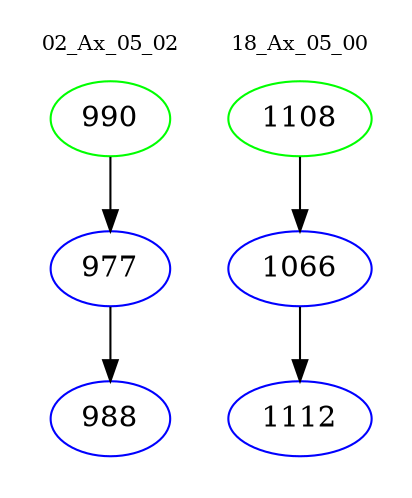 digraph{
subgraph cluster_0 {
color = white
label = "02_Ax_05_02";
fontsize=10;
T0_990 [label="990", color="green"]
T0_990 -> T0_977 [color="black"]
T0_977 [label="977", color="blue"]
T0_977 -> T0_988 [color="black"]
T0_988 [label="988", color="blue"]
}
subgraph cluster_1 {
color = white
label = "18_Ax_05_00";
fontsize=10;
T1_1108 [label="1108", color="green"]
T1_1108 -> T1_1066 [color="black"]
T1_1066 [label="1066", color="blue"]
T1_1066 -> T1_1112 [color="black"]
T1_1112 [label="1112", color="blue"]
}
}
